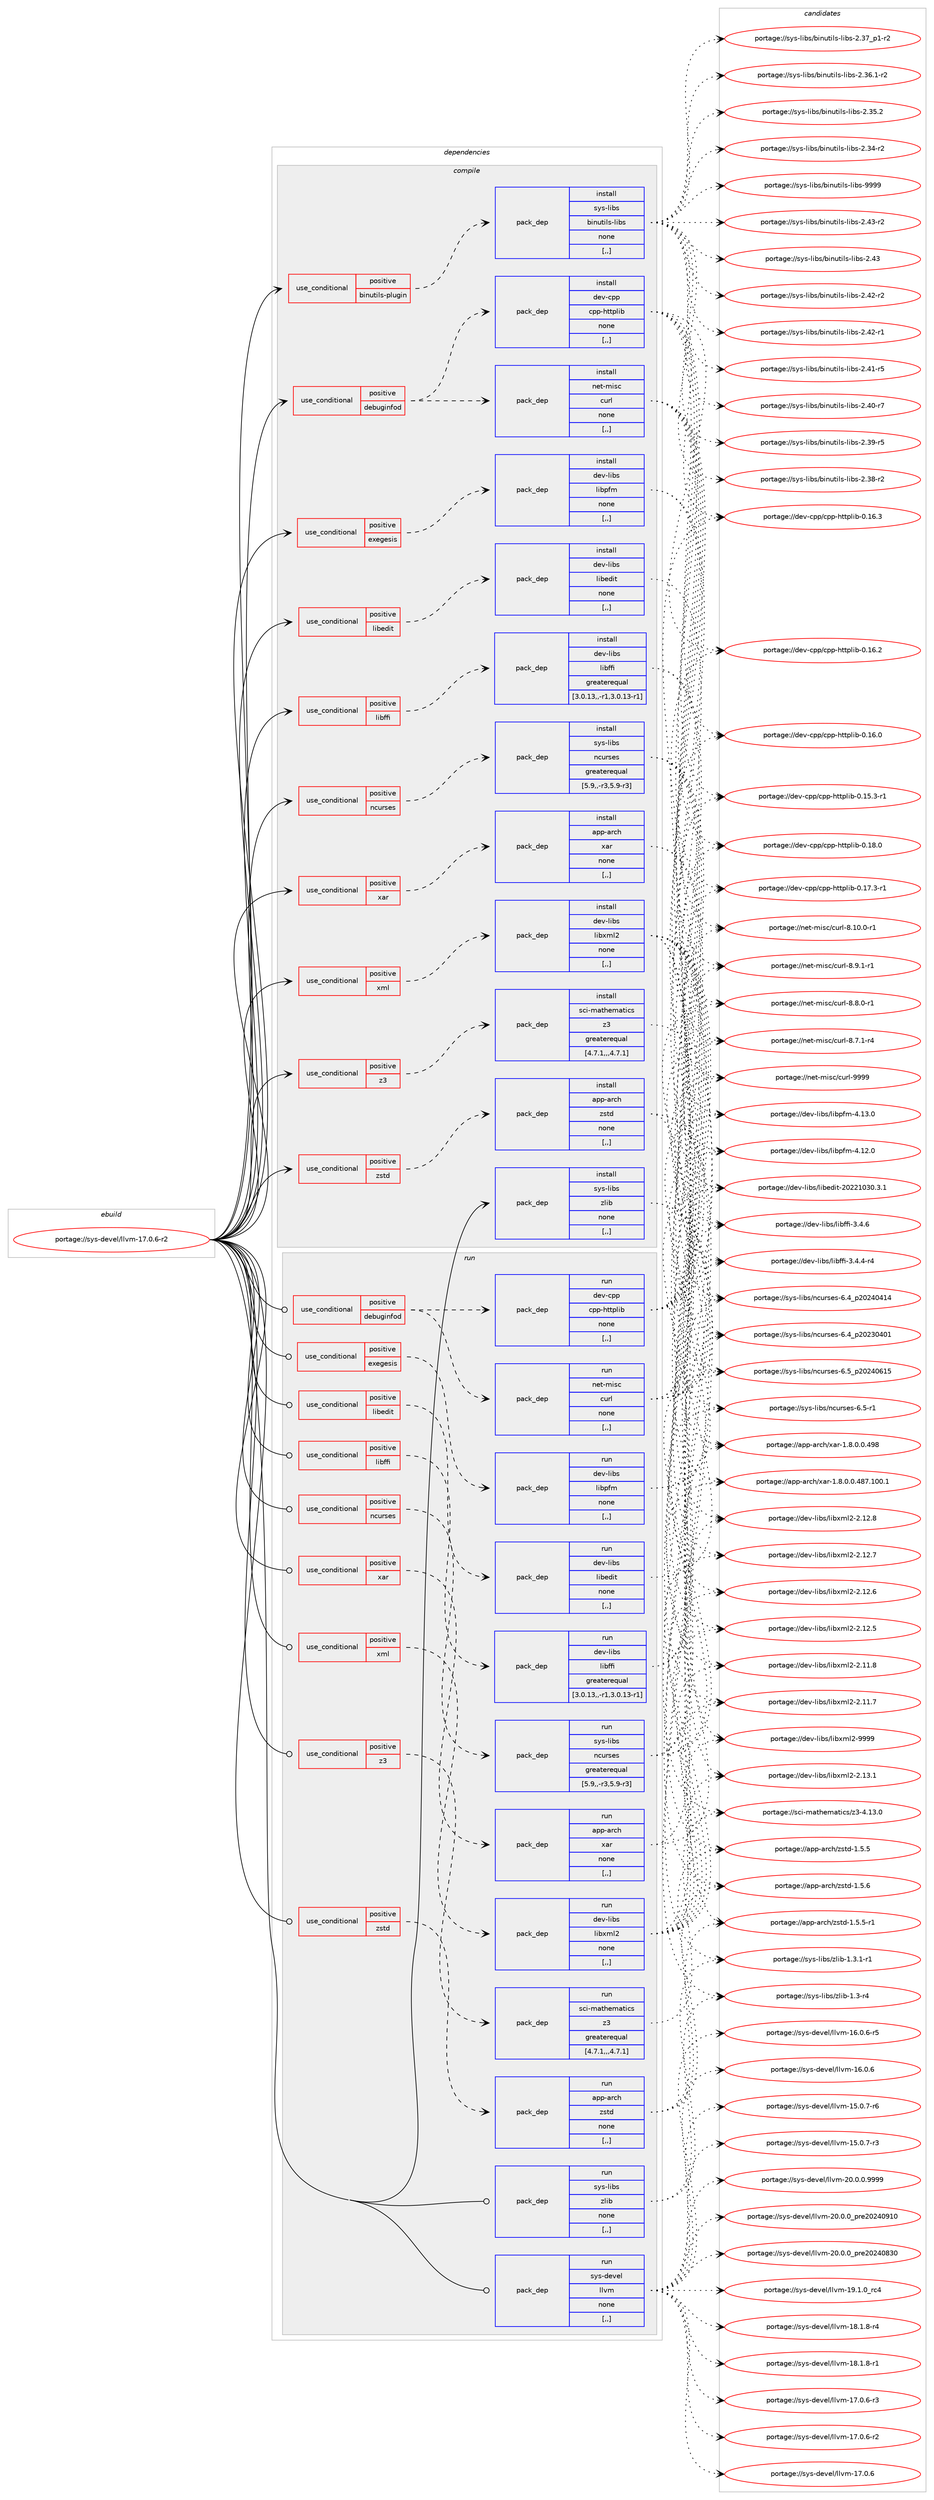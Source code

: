 digraph prolog {

# *************
# Graph options
# *************

newrank=true;
concentrate=true;
compound=true;
graph [rankdir=LR,fontname=Helvetica,fontsize=10,ranksep=1.5];#, ranksep=2.5, nodesep=0.2];
edge  [arrowhead=vee];
node  [fontname=Helvetica,fontsize=10];

# **********
# The ebuild
# **********

subgraph cluster_leftcol {
color=gray;
label=<<i>ebuild</i>>;
id [label="portage://sys-devel/llvm-17.0.6-r2", color=red, width=4, href="../sys-devel/llvm-17.0.6-r2.svg"];
}

# ****************
# The dependencies
# ****************

subgraph cluster_midcol {
color=gray;
label=<<i>dependencies</i>>;
subgraph cluster_compile {
fillcolor="#eeeeee";
style=filled;
label=<<i>compile</i>>;
subgraph cond249952 {
dependency945918 [label=<<TABLE BORDER="0" CELLBORDER="1" CELLSPACING="0" CELLPADDING="4"><TR><TD ROWSPAN="3" CELLPADDING="10">use_conditional</TD></TR><TR><TD>positive</TD></TR><TR><TD>binutils-plugin</TD></TR></TABLE>>, shape=none, color=red];
subgraph pack689272 {
dependency945919 [label=<<TABLE BORDER="0" CELLBORDER="1" CELLSPACING="0" CELLPADDING="4" WIDTH="220"><TR><TD ROWSPAN="6" CELLPADDING="30">pack_dep</TD></TR><TR><TD WIDTH="110">install</TD></TR><TR><TD>sys-libs</TD></TR><TR><TD>binutils-libs</TD></TR><TR><TD>none</TD></TR><TR><TD>[,,]</TD></TR></TABLE>>, shape=none, color=blue];
}
dependency945918:e -> dependency945919:w [weight=20,style="dashed",arrowhead="vee"];
}
id:e -> dependency945918:w [weight=20,style="solid",arrowhead="vee"];
subgraph cond249953 {
dependency945920 [label=<<TABLE BORDER="0" CELLBORDER="1" CELLSPACING="0" CELLPADDING="4"><TR><TD ROWSPAN="3" CELLPADDING="10">use_conditional</TD></TR><TR><TD>positive</TD></TR><TR><TD>debuginfod</TD></TR></TABLE>>, shape=none, color=red];
subgraph pack689273 {
dependency945921 [label=<<TABLE BORDER="0" CELLBORDER="1" CELLSPACING="0" CELLPADDING="4" WIDTH="220"><TR><TD ROWSPAN="6" CELLPADDING="30">pack_dep</TD></TR><TR><TD WIDTH="110">install</TD></TR><TR><TD>net-misc</TD></TR><TR><TD>curl</TD></TR><TR><TD>none</TD></TR><TR><TD>[,,]</TD></TR></TABLE>>, shape=none, color=blue];
}
dependency945920:e -> dependency945921:w [weight=20,style="dashed",arrowhead="vee"];
subgraph pack689274 {
dependency945922 [label=<<TABLE BORDER="0" CELLBORDER="1" CELLSPACING="0" CELLPADDING="4" WIDTH="220"><TR><TD ROWSPAN="6" CELLPADDING="30">pack_dep</TD></TR><TR><TD WIDTH="110">install</TD></TR><TR><TD>dev-cpp</TD></TR><TR><TD>cpp-httplib</TD></TR><TR><TD>none</TD></TR><TR><TD>[,,]</TD></TR></TABLE>>, shape=none, color=blue];
}
dependency945920:e -> dependency945922:w [weight=20,style="dashed",arrowhead="vee"];
}
id:e -> dependency945920:w [weight=20,style="solid",arrowhead="vee"];
subgraph cond249954 {
dependency945923 [label=<<TABLE BORDER="0" CELLBORDER="1" CELLSPACING="0" CELLPADDING="4"><TR><TD ROWSPAN="3" CELLPADDING="10">use_conditional</TD></TR><TR><TD>positive</TD></TR><TR><TD>exegesis</TD></TR></TABLE>>, shape=none, color=red];
subgraph pack689275 {
dependency945924 [label=<<TABLE BORDER="0" CELLBORDER="1" CELLSPACING="0" CELLPADDING="4" WIDTH="220"><TR><TD ROWSPAN="6" CELLPADDING="30">pack_dep</TD></TR><TR><TD WIDTH="110">install</TD></TR><TR><TD>dev-libs</TD></TR><TR><TD>libpfm</TD></TR><TR><TD>none</TD></TR><TR><TD>[,,]</TD></TR></TABLE>>, shape=none, color=blue];
}
dependency945923:e -> dependency945924:w [weight=20,style="dashed",arrowhead="vee"];
}
id:e -> dependency945923:w [weight=20,style="solid",arrowhead="vee"];
subgraph cond249955 {
dependency945925 [label=<<TABLE BORDER="0" CELLBORDER="1" CELLSPACING="0" CELLPADDING="4"><TR><TD ROWSPAN="3" CELLPADDING="10">use_conditional</TD></TR><TR><TD>positive</TD></TR><TR><TD>libedit</TD></TR></TABLE>>, shape=none, color=red];
subgraph pack689276 {
dependency945926 [label=<<TABLE BORDER="0" CELLBORDER="1" CELLSPACING="0" CELLPADDING="4" WIDTH="220"><TR><TD ROWSPAN="6" CELLPADDING="30">pack_dep</TD></TR><TR><TD WIDTH="110">install</TD></TR><TR><TD>dev-libs</TD></TR><TR><TD>libedit</TD></TR><TR><TD>none</TD></TR><TR><TD>[,,]</TD></TR></TABLE>>, shape=none, color=blue];
}
dependency945925:e -> dependency945926:w [weight=20,style="dashed",arrowhead="vee"];
}
id:e -> dependency945925:w [weight=20,style="solid",arrowhead="vee"];
subgraph cond249956 {
dependency945927 [label=<<TABLE BORDER="0" CELLBORDER="1" CELLSPACING="0" CELLPADDING="4"><TR><TD ROWSPAN="3" CELLPADDING="10">use_conditional</TD></TR><TR><TD>positive</TD></TR><TR><TD>libffi</TD></TR></TABLE>>, shape=none, color=red];
subgraph pack689277 {
dependency945928 [label=<<TABLE BORDER="0" CELLBORDER="1" CELLSPACING="0" CELLPADDING="4" WIDTH="220"><TR><TD ROWSPAN="6" CELLPADDING="30">pack_dep</TD></TR><TR><TD WIDTH="110">install</TD></TR><TR><TD>dev-libs</TD></TR><TR><TD>libffi</TD></TR><TR><TD>greaterequal</TD></TR><TR><TD>[3.0.13,,-r1,3.0.13-r1]</TD></TR></TABLE>>, shape=none, color=blue];
}
dependency945927:e -> dependency945928:w [weight=20,style="dashed",arrowhead="vee"];
}
id:e -> dependency945927:w [weight=20,style="solid",arrowhead="vee"];
subgraph cond249957 {
dependency945929 [label=<<TABLE BORDER="0" CELLBORDER="1" CELLSPACING="0" CELLPADDING="4"><TR><TD ROWSPAN="3" CELLPADDING="10">use_conditional</TD></TR><TR><TD>positive</TD></TR><TR><TD>ncurses</TD></TR></TABLE>>, shape=none, color=red];
subgraph pack689278 {
dependency945930 [label=<<TABLE BORDER="0" CELLBORDER="1" CELLSPACING="0" CELLPADDING="4" WIDTH="220"><TR><TD ROWSPAN="6" CELLPADDING="30">pack_dep</TD></TR><TR><TD WIDTH="110">install</TD></TR><TR><TD>sys-libs</TD></TR><TR><TD>ncurses</TD></TR><TR><TD>greaterequal</TD></TR><TR><TD>[5.9,,-r3,5.9-r3]</TD></TR></TABLE>>, shape=none, color=blue];
}
dependency945929:e -> dependency945930:w [weight=20,style="dashed",arrowhead="vee"];
}
id:e -> dependency945929:w [weight=20,style="solid",arrowhead="vee"];
subgraph cond249958 {
dependency945931 [label=<<TABLE BORDER="0" CELLBORDER="1" CELLSPACING="0" CELLPADDING="4"><TR><TD ROWSPAN="3" CELLPADDING="10">use_conditional</TD></TR><TR><TD>positive</TD></TR><TR><TD>xar</TD></TR></TABLE>>, shape=none, color=red];
subgraph pack689279 {
dependency945932 [label=<<TABLE BORDER="0" CELLBORDER="1" CELLSPACING="0" CELLPADDING="4" WIDTH="220"><TR><TD ROWSPAN="6" CELLPADDING="30">pack_dep</TD></TR><TR><TD WIDTH="110">install</TD></TR><TR><TD>app-arch</TD></TR><TR><TD>xar</TD></TR><TR><TD>none</TD></TR><TR><TD>[,,]</TD></TR></TABLE>>, shape=none, color=blue];
}
dependency945931:e -> dependency945932:w [weight=20,style="dashed",arrowhead="vee"];
}
id:e -> dependency945931:w [weight=20,style="solid",arrowhead="vee"];
subgraph cond249959 {
dependency945933 [label=<<TABLE BORDER="0" CELLBORDER="1" CELLSPACING="0" CELLPADDING="4"><TR><TD ROWSPAN="3" CELLPADDING="10">use_conditional</TD></TR><TR><TD>positive</TD></TR><TR><TD>xml</TD></TR></TABLE>>, shape=none, color=red];
subgraph pack689280 {
dependency945934 [label=<<TABLE BORDER="0" CELLBORDER="1" CELLSPACING="0" CELLPADDING="4" WIDTH="220"><TR><TD ROWSPAN="6" CELLPADDING="30">pack_dep</TD></TR><TR><TD WIDTH="110">install</TD></TR><TR><TD>dev-libs</TD></TR><TR><TD>libxml2</TD></TR><TR><TD>none</TD></TR><TR><TD>[,,]</TD></TR></TABLE>>, shape=none, color=blue];
}
dependency945933:e -> dependency945934:w [weight=20,style="dashed",arrowhead="vee"];
}
id:e -> dependency945933:w [weight=20,style="solid",arrowhead="vee"];
subgraph cond249960 {
dependency945935 [label=<<TABLE BORDER="0" CELLBORDER="1" CELLSPACING="0" CELLPADDING="4"><TR><TD ROWSPAN="3" CELLPADDING="10">use_conditional</TD></TR><TR><TD>positive</TD></TR><TR><TD>z3</TD></TR></TABLE>>, shape=none, color=red];
subgraph pack689281 {
dependency945936 [label=<<TABLE BORDER="0" CELLBORDER="1" CELLSPACING="0" CELLPADDING="4" WIDTH="220"><TR><TD ROWSPAN="6" CELLPADDING="30">pack_dep</TD></TR><TR><TD WIDTH="110">install</TD></TR><TR><TD>sci-mathematics</TD></TR><TR><TD>z3</TD></TR><TR><TD>greaterequal</TD></TR><TR><TD>[4.7.1,,,4.7.1]</TD></TR></TABLE>>, shape=none, color=blue];
}
dependency945935:e -> dependency945936:w [weight=20,style="dashed",arrowhead="vee"];
}
id:e -> dependency945935:w [weight=20,style="solid",arrowhead="vee"];
subgraph cond249961 {
dependency945937 [label=<<TABLE BORDER="0" CELLBORDER="1" CELLSPACING="0" CELLPADDING="4"><TR><TD ROWSPAN="3" CELLPADDING="10">use_conditional</TD></TR><TR><TD>positive</TD></TR><TR><TD>zstd</TD></TR></TABLE>>, shape=none, color=red];
subgraph pack689282 {
dependency945938 [label=<<TABLE BORDER="0" CELLBORDER="1" CELLSPACING="0" CELLPADDING="4" WIDTH="220"><TR><TD ROWSPAN="6" CELLPADDING="30">pack_dep</TD></TR><TR><TD WIDTH="110">install</TD></TR><TR><TD>app-arch</TD></TR><TR><TD>zstd</TD></TR><TR><TD>none</TD></TR><TR><TD>[,,]</TD></TR></TABLE>>, shape=none, color=blue];
}
dependency945937:e -> dependency945938:w [weight=20,style="dashed",arrowhead="vee"];
}
id:e -> dependency945937:w [weight=20,style="solid",arrowhead="vee"];
subgraph pack689283 {
dependency945939 [label=<<TABLE BORDER="0" CELLBORDER="1" CELLSPACING="0" CELLPADDING="4" WIDTH="220"><TR><TD ROWSPAN="6" CELLPADDING="30">pack_dep</TD></TR><TR><TD WIDTH="110">install</TD></TR><TR><TD>sys-libs</TD></TR><TR><TD>zlib</TD></TR><TR><TD>none</TD></TR><TR><TD>[,,]</TD></TR></TABLE>>, shape=none, color=blue];
}
id:e -> dependency945939:w [weight=20,style="solid",arrowhead="vee"];
}
subgraph cluster_compileandrun {
fillcolor="#eeeeee";
style=filled;
label=<<i>compile and run</i>>;
}
subgraph cluster_run {
fillcolor="#eeeeee";
style=filled;
label=<<i>run</i>>;
subgraph cond249962 {
dependency945940 [label=<<TABLE BORDER="0" CELLBORDER="1" CELLSPACING="0" CELLPADDING="4"><TR><TD ROWSPAN="3" CELLPADDING="10">use_conditional</TD></TR><TR><TD>positive</TD></TR><TR><TD>debuginfod</TD></TR></TABLE>>, shape=none, color=red];
subgraph pack689284 {
dependency945941 [label=<<TABLE BORDER="0" CELLBORDER="1" CELLSPACING="0" CELLPADDING="4" WIDTH="220"><TR><TD ROWSPAN="6" CELLPADDING="30">pack_dep</TD></TR><TR><TD WIDTH="110">run</TD></TR><TR><TD>net-misc</TD></TR><TR><TD>curl</TD></TR><TR><TD>none</TD></TR><TR><TD>[,,]</TD></TR></TABLE>>, shape=none, color=blue];
}
dependency945940:e -> dependency945941:w [weight=20,style="dashed",arrowhead="vee"];
subgraph pack689285 {
dependency945942 [label=<<TABLE BORDER="0" CELLBORDER="1" CELLSPACING="0" CELLPADDING="4" WIDTH="220"><TR><TD ROWSPAN="6" CELLPADDING="30">pack_dep</TD></TR><TR><TD WIDTH="110">run</TD></TR><TR><TD>dev-cpp</TD></TR><TR><TD>cpp-httplib</TD></TR><TR><TD>none</TD></TR><TR><TD>[,,]</TD></TR></TABLE>>, shape=none, color=blue];
}
dependency945940:e -> dependency945942:w [weight=20,style="dashed",arrowhead="vee"];
}
id:e -> dependency945940:w [weight=20,style="solid",arrowhead="odot"];
subgraph cond249963 {
dependency945943 [label=<<TABLE BORDER="0" CELLBORDER="1" CELLSPACING="0" CELLPADDING="4"><TR><TD ROWSPAN="3" CELLPADDING="10">use_conditional</TD></TR><TR><TD>positive</TD></TR><TR><TD>exegesis</TD></TR></TABLE>>, shape=none, color=red];
subgraph pack689286 {
dependency945944 [label=<<TABLE BORDER="0" CELLBORDER="1" CELLSPACING="0" CELLPADDING="4" WIDTH="220"><TR><TD ROWSPAN="6" CELLPADDING="30">pack_dep</TD></TR><TR><TD WIDTH="110">run</TD></TR><TR><TD>dev-libs</TD></TR><TR><TD>libpfm</TD></TR><TR><TD>none</TD></TR><TR><TD>[,,]</TD></TR></TABLE>>, shape=none, color=blue];
}
dependency945943:e -> dependency945944:w [weight=20,style="dashed",arrowhead="vee"];
}
id:e -> dependency945943:w [weight=20,style="solid",arrowhead="odot"];
subgraph cond249964 {
dependency945945 [label=<<TABLE BORDER="0" CELLBORDER="1" CELLSPACING="0" CELLPADDING="4"><TR><TD ROWSPAN="3" CELLPADDING="10">use_conditional</TD></TR><TR><TD>positive</TD></TR><TR><TD>libedit</TD></TR></TABLE>>, shape=none, color=red];
subgraph pack689287 {
dependency945946 [label=<<TABLE BORDER="0" CELLBORDER="1" CELLSPACING="0" CELLPADDING="4" WIDTH="220"><TR><TD ROWSPAN="6" CELLPADDING="30">pack_dep</TD></TR><TR><TD WIDTH="110">run</TD></TR><TR><TD>dev-libs</TD></TR><TR><TD>libedit</TD></TR><TR><TD>none</TD></TR><TR><TD>[,,]</TD></TR></TABLE>>, shape=none, color=blue];
}
dependency945945:e -> dependency945946:w [weight=20,style="dashed",arrowhead="vee"];
}
id:e -> dependency945945:w [weight=20,style="solid",arrowhead="odot"];
subgraph cond249965 {
dependency945947 [label=<<TABLE BORDER="0" CELLBORDER="1" CELLSPACING="0" CELLPADDING="4"><TR><TD ROWSPAN="3" CELLPADDING="10">use_conditional</TD></TR><TR><TD>positive</TD></TR><TR><TD>libffi</TD></TR></TABLE>>, shape=none, color=red];
subgraph pack689288 {
dependency945948 [label=<<TABLE BORDER="0" CELLBORDER="1" CELLSPACING="0" CELLPADDING="4" WIDTH="220"><TR><TD ROWSPAN="6" CELLPADDING="30">pack_dep</TD></TR><TR><TD WIDTH="110">run</TD></TR><TR><TD>dev-libs</TD></TR><TR><TD>libffi</TD></TR><TR><TD>greaterequal</TD></TR><TR><TD>[3.0.13,,-r1,3.0.13-r1]</TD></TR></TABLE>>, shape=none, color=blue];
}
dependency945947:e -> dependency945948:w [weight=20,style="dashed",arrowhead="vee"];
}
id:e -> dependency945947:w [weight=20,style="solid",arrowhead="odot"];
subgraph cond249966 {
dependency945949 [label=<<TABLE BORDER="0" CELLBORDER="1" CELLSPACING="0" CELLPADDING="4"><TR><TD ROWSPAN="3" CELLPADDING="10">use_conditional</TD></TR><TR><TD>positive</TD></TR><TR><TD>ncurses</TD></TR></TABLE>>, shape=none, color=red];
subgraph pack689289 {
dependency945950 [label=<<TABLE BORDER="0" CELLBORDER="1" CELLSPACING="0" CELLPADDING="4" WIDTH="220"><TR><TD ROWSPAN="6" CELLPADDING="30">pack_dep</TD></TR><TR><TD WIDTH="110">run</TD></TR><TR><TD>sys-libs</TD></TR><TR><TD>ncurses</TD></TR><TR><TD>greaterequal</TD></TR><TR><TD>[5.9,,-r3,5.9-r3]</TD></TR></TABLE>>, shape=none, color=blue];
}
dependency945949:e -> dependency945950:w [weight=20,style="dashed",arrowhead="vee"];
}
id:e -> dependency945949:w [weight=20,style="solid",arrowhead="odot"];
subgraph cond249967 {
dependency945951 [label=<<TABLE BORDER="0" CELLBORDER="1" CELLSPACING="0" CELLPADDING="4"><TR><TD ROWSPAN="3" CELLPADDING="10">use_conditional</TD></TR><TR><TD>positive</TD></TR><TR><TD>xar</TD></TR></TABLE>>, shape=none, color=red];
subgraph pack689290 {
dependency945952 [label=<<TABLE BORDER="0" CELLBORDER="1" CELLSPACING="0" CELLPADDING="4" WIDTH="220"><TR><TD ROWSPAN="6" CELLPADDING="30">pack_dep</TD></TR><TR><TD WIDTH="110">run</TD></TR><TR><TD>app-arch</TD></TR><TR><TD>xar</TD></TR><TR><TD>none</TD></TR><TR><TD>[,,]</TD></TR></TABLE>>, shape=none, color=blue];
}
dependency945951:e -> dependency945952:w [weight=20,style="dashed",arrowhead="vee"];
}
id:e -> dependency945951:w [weight=20,style="solid",arrowhead="odot"];
subgraph cond249968 {
dependency945953 [label=<<TABLE BORDER="0" CELLBORDER="1" CELLSPACING="0" CELLPADDING="4"><TR><TD ROWSPAN="3" CELLPADDING="10">use_conditional</TD></TR><TR><TD>positive</TD></TR><TR><TD>xml</TD></TR></TABLE>>, shape=none, color=red];
subgraph pack689291 {
dependency945954 [label=<<TABLE BORDER="0" CELLBORDER="1" CELLSPACING="0" CELLPADDING="4" WIDTH="220"><TR><TD ROWSPAN="6" CELLPADDING="30">pack_dep</TD></TR><TR><TD WIDTH="110">run</TD></TR><TR><TD>dev-libs</TD></TR><TR><TD>libxml2</TD></TR><TR><TD>none</TD></TR><TR><TD>[,,]</TD></TR></TABLE>>, shape=none, color=blue];
}
dependency945953:e -> dependency945954:w [weight=20,style="dashed",arrowhead="vee"];
}
id:e -> dependency945953:w [weight=20,style="solid",arrowhead="odot"];
subgraph cond249969 {
dependency945955 [label=<<TABLE BORDER="0" CELLBORDER="1" CELLSPACING="0" CELLPADDING="4"><TR><TD ROWSPAN="3" CELLPADDING="10">use_conditional</TD></TR><TR><TD>positive</TD></TR><TR><TD>z3</TD></TR></TABLE>>, shape=none, color=red];
subgraph pack689292 {
dependency945956 [label=<<TABLE BORDER="0" CELLBORDER="1" CELLSPACING="0" CELLPADDING="4" WIDTH="220"><TR><TD ROWSPAN="6" CELLPADDING="30">pack_dep</TD></TR><TR><TD WIDTH="110">run</TD></TR><TR><TD>sci-mathematics</TD></TR><TR><TD>z3</TD></TR><TR><TD>greaterequal</TD></TR><TR><TD>[4.7.1,,,4.7.1]</TD></TR></TABLE>>, shape=none, color=blue];
}
dependency945955:e -> dependency945956:w [weight=20,style="dashed",arrowhead="vee"];
}
id:e -> dependency945955:w [weight=20,style="solid",arrowhead="odot"];
subgraph cond249970 {
dependency945957 [label=<<TABLE BORDER="0" CELLBORDER="1" CELLSPACING="0" CELLPADDING="4"><TR><TD ROWSPAN="3" CELLPADDING="10">use_conditional</TD></TR><TR><TD>positive</TD></TR><TR><TD>zstd</TD></TR></TABLE>>, shape=none, color=red];
subgraph pack689293 {
dependency945958 [label=<<TABLE BORDER="0" CELLBORDER="1" CELLSPACING="0" CELLPADDING="4" WIDTH="220"><TR><TD ROWSPAN="6" CELLPADDING="30">pack_dep</TD></TR><TR><TD WIDTH="110">run</TD></TR><TR><TD>app-arch</TD></TR><TR><TD>zstd</TD></TR><TR><TD>none</TD></TR><TR><TD>[,,]</TD></TR></TABLE>>, shape=none, color=blue];
}
dependency945957:e -> dependency945958:w [weight=20,style="dashed",arrowhead="vee"];
}
id:e -> dependency945957:w [weight=20,style="solid",arrowhead="odot"];
subgraph pack689294 {
dependency945959 [label=<<TABLE BORDER="0" CELLBORDER="1" CELLSPACING="0" CELLPADDING="4" WIDTH="220"><TR><TD ROWSPAN="6" CELLPADDING="30">pack_dep</TD></TR><TR><TD WIDTH="110">run</TD></TR><TR><TD>sys-libs</TD></TR><TR><TD>zlib</TD></TR><TR><TD>none</TD></TR><TR><TD>[,,]</TD></TR></TABLE>>, shape=none, color=blue];
}
id:e -> dependency945959:w [weight=20,style="solid",arrowhead="odot"];
subgraph pack689295 {
dependency945960 [label=<<TABLE BORDER="0" CELLBORDER="1" CELLSPACING="0" CELLPADDING="4" WIDTH="220"><TR><TD ROWSPAN="6" CELLPADDING="30">pack_dep</TD></TR><TR><TD WIDTH="110">run</TD></TR><TR><TD>sys-devel</TD></TR><TR><TD>llvm</TD></TR><TR><TD>none</TD></TR><TR><TD>[,,]</TD></TR></TABLE>>, shape=none, color=blue];
}
id:e -> dependency945960:w [weight=20,style="solid",arrowhead="odot"];
}
}

# **************
# The candidates
# **************

subgraph cluster_choices {
rank=same;
color=gray;
label=<<i>candidates</i>>;

subgraph choice689272 {
color=black;
nodesep=1;
choice1151211154510810598115479810511011711610510811545108105981154557575757 [label="portage://sys-libs/binutils-libs-9999", color=red, width=4,href="../sys-libs/binutils-libs-9999.svg"];
choice11512111545108105981154798105110117116105108115451081059811545504652514511450 [label="portage://sys-libs/binutils-libs-2.43-r2", color=red, width=4,href="../sys-libs/binutils-libs-2.43-r2.svg"];
choice1151211154510810598115479810511011711610510811545108105981154550465251 [label="portage://sys-libs/binutils-libs-2.43", color=red, width=4,href="../sys-libs/binutils-libs-2.43.svg"];
choice11512111545108105981154798105110117116105108115451081059811545504652504511450 [label="portage://sys-libs/binutils-libs-2.42-r2", color=red, width=4,href="../sys-libs/binutils-libs-2.42-r2.svg"];
choice11512111545108105981154798105110117116105108115451081059811545504652504511449 [label="portage://sys-libs/binutils-libs-2.42-r1", color=red, width=4,href="../sys-libs/binutils-libs-2.42-r1.svg"];
choice11512111545108105981154798105110117116105108115451081059811545504652494511453 [label="portage://sys-libs/binutils-libs-2.41-r5", color=red, width=4,href="../sys-libs/binutils-libs-2.41-r5.svg"];
choice11512111545108105981154798105110117116105108115451081059811545504652484511455 [label="portage://sys-libs/binutils-libs-2.40-r7", color=red, width=4,href="../sys-libs/binutils-libs-2.40-r7.svg"];
choice11512111545108105981154798105110117116105108115451081059811545504651574511453 [label="portage://sys-libs/binutils-libs-2.39-r5", color=red, width=4,href="../sys-libs/binutils-libs-2.39-r5.svg"];
choice11512111545108105981154798105110117116105108115451081059811545504651564511450 [label="portage://sys-libs/binutils-libs-2.38-r2", color=red, width=4,href="../sys-libs/binutils-libs-2.38-r2.svg"];
choice115121115451081059811547981051101171161051081154510810598115455046515595112494511450 [label="portage://sys-libs/binutils-libs-2.37_p1-r2", color=red, width=4,href="../sys-libs/binutils-libs-2.37_p1-r2.svg"];
choice115121115451081059811547981051101171161051081154510810598115455046515446494511450 [label="portage://sys-libs/binutils-libs-2.36.1-r2", color=red, width=4,href="../sys-libs/binutils-libs-2.36.1-r2.svg"];
choice11512111545108105981154798105110117116105108115451081059811545504651534650 [label="portage://sys-libs/binutils-libs-2.35.2", color=red, width=4,href="../sys-libs/binutils-libs-2.35.2.svg"];
choice11512111545108105981154798105110117116105108115451081059811545504651524511450 [label="portage://sys-libs/binutils-libs-2.34-r2", color=red, width=4,href="../sys-libs/binutils-libs-2.34-r2.svg"];
dependency945919:e -> choice1151211154510810598115479810511011711610510811545108105981154557575757:w [style=dotted,weight="100"];
dependency945919:e -> choice11512111545108105981154798105110117116105108115451081059811545504652514511450:w [style=dotted,weight="100"];
dependency945919:e -> choice1151211154510810598115479810511011711610510811545108105981154550465251:w [style=dotted,weight="100"];
dependency945919:e -> choice11512111545108105981154798105110117116105108115451081059811545504652504511450:w [style=dotted,weight="100"];
dependency945919:e -> choice11512111545108105981154798105110117116105108115451081059811545504652504511449:w [style=dotted,weight="100"];
dependency945919:e -> choice11512111545108105981154798105110117116105108115451081059811545504652494511453:w [style=dotted,weight="100"];
dependency945919:e -> choice11512111545108105981154798105110117116105108115451081059811545504652484511455:w [style=dotted,weight="100"];
dependency945919:e -> choice11512111545108105981154798105110117116105108115451081059811545504651574511453:w [style=dotted,weight="100"];
dependency945919:e -> choice11512111545108105981154798105110117116105108115451081059811545504651564511450:w [style=dotted,weight="100"];
dependency945919:e -> choice115121115451081059811547981051101171161051081154510810598115455046515595112494511450:w [style=dotted,weight="100"];
dependency945919:e -> choice115121115451081059811547981051101171161051081154510810598115455046515446494511450:w [style=dotted,weight="100"];
dependency945919:e -> choice11512111545108105981154798105110117116105108115451081059811545504651534650:w [style=dotted,weight="100"];
dependency945919:e -> choice11512111545108105981154798105110117116105108115451081059811545504651524511450:w [style=dotted,weight="100"];
}
subgraph choice689273 {
color=black;
nodesep=1;
choice110101116451091051159947991171141084557575757 [label="portage://net-misc/curl-9999", color=red, width=4,href="../net-misc/curl-9999.svg"];
choice11010111645109105115994799117114108455646494846484511449 [label="portage://net-misc/curl-8.10.0-r1", color=red, width=4,href="../net-misc/curl-8.10.0-r1.svg"];
choice110101116451091051159947991171141084556465746494511449 [label="portage://net-misc/curl-8.9.1-r1", color=red, width=4,href="../net-misc/curl-8.9.1-r1.svg"];
choice110101116451091051159947991171141084556465646484511449 [label="portage://net-misc/curl-8.8.0-r1", color=red, width=4,href="../net-misc/curl-8.8.0-r1.svg"];
choice110101116451091051159947991171141084556465546494511452 [label="portage://net-misc/curl-8.7.1-r4", color=red, width=4,href="../net-misc/curl-8.7.1-r4.svg"];
dependency945921:e -> choice110101116451091051159947991171141084557575757:w [style=dotted,weight="100"];
dependency945921:e -> choice11010111645109105115994799117114108455646494846484511449:w [style=dotted,weight="100"];
dependency945921:e -> choice110101116451091051159947991171141084556465746494511449:w [style=dotted,weight="100"];
dependency945921:e -> choice110101116451091051159947991171141084556465646484511449:w [style=dotted,weight="100"];
dependency945921:e -> choice110101116451091051159947991171141084556465546494511452:w [style=dotted,weight="100"];
}
subgraph choice689274 {
color=black;
nodesep=1;
choice10010111845991121124799112112451041161161121081059845484649564648 [label="portage://dev-cpp/cpp-httplib-0.18.0", color=red, width=4,href="../dev-cpp/cpp-httplib-0.18.0.svg"];
choice100101118459911211247991121124510411611611210810598454846495546514511449 [label="portage://dev-cpp/cpp-httplib-0.17.3-r1", color=red, width=4,href="../dev-cpp/cpp-httplib-0.17.3-r1.svg"];
choice10010111845991121124799112112451041161161121081059845484649544651 [label="portage://dev-cpp/cpp-httplib-0.16.3", color=red, width=4,href="../dev-cpp/cpp-httplib-0.16.3.svg"];
choice10010111845991121124799112112451041161161121081059845484649544650 [label="portage://dev-cpp/cpp-httplib-0.16.2", color=red, width=4,href="../dev-cpp/cpp-httplib-0.16.2.svg"];
choice10010111845991121124799112112451041161161121081059845484649544648 [label="portage://dev-cpp/cpp-httplib-0.16.0", color=red, width=4,href="../dev-cpp/cpp-httplib-0.16.0.svg"];
choice100101118459911211247991121124510411611611210810598454846495346514511449 [label="portage://dev-cpp/cpp-httplib-0.15.3-r1", color=red, width=4,href="../dev-cpp/cpp-httplib-0.15.3-r1.svg"];
dependency945922:e -> choice10010111845991121124799112112451041161161121081059845484649564648:w [style=dotted,weight="100"];
dependency945922:e -> choice100101118459911211247991121124510411611611210810598454846495546514511449:w [style=dotted,weight="100"];
dependency945922:e -> choice10010111845991121124799112112451041161161121081059845484649544651:w [style=dotted,weight="100"];
dependency945922:e -> choice10010111845991121124799112112451041161161121081059845484649544650:w [style=dotted,weight="100"];
dependency945922:e -> choice10010111845991121124799112112451041161161121081059845484649544648:w [style=dotted,weight="100"];
dependency945922:e -> choice100101118459911211247991121124510411611611210810598454846495346514511449:w [style=dotted,weight="100"];
}
subgraph choice689275 {
color=black;
nodesep=1;
choice1001011184510810598115471081059811210210945524649514648 [label="portage://dev-libs/libpfm-4.13.0", color=red, width=4,href="../dev-libs/libpfm-4.13.0.svg"];
choice1001011184510810598115471081059811210210945524649504648 [label="portage://dev-libs/libpfm-4.12.0", color=red, width=4,href="../dev-libs/libpfm-4.12.0.svg"];
dependency945924:e -> choice1001011184510810598115471081059811210210945524649514648:w [style=dotted,weight="100"];
dependency945924:e -> choice1001011184510810598115471081059811210210945524649504648:w [style=dotted,weight="100"];
}
subgraph choice689276 {
color=black;
nodesep=1;
choice1001011184510810598115471081059810110010511645504850504948514846514649 [label="portage://dev-libs/libedit-20221030.3.1", color=red, width=4,href="../dev-libs/libedit-20221030.3.1.svg"];
dependency945926:e -> choice1001011184510810598115471081059810110010511645504850504948514846514649:w [style=dotted,weight="100"];
}
subgraph choice689277 {
color=black;
nodesep=1;
choice10010111845108105981154710810598102102105455146524654 [label="portage://dev-libs/libffi-3.4.6", color=red, width=4,href="../dev-libs/libffi-3.4.6.svg"];
choice100101118451081059811547108105981021021054551465246524511452 [label="portage://dev-libs/libffi-3.4.4-r4", color=red, width=4,href="../dev-libs/libffi-3.4.4-r4.svg"];
dependency945928:e -> choice10010111845108105981154710810598102102105455146524654:w [style=dotted,weight="100"];
dependency945928:e -> choice100101118451081059811547108105981021021054551465246524511452:w [style=dotted,weight="100"];
}
subgraph choice689278 {
color=black;
nodesep=1;
choice1151211154510810598115471109911711411510111545544653951125048505248544953 [label="portage://sys-libs/ncurses-6.5_p20240615", color=red, width=4,href="../sys-libs/ncurses-6.5_p20240615.svg"];
choice11512111545108105981154711099117114115101115455446534511449 [label="portage://sys-libs/ncurses-6.5-r1", color=red, width=4,href="../sys-libs/ncurses-6.5-r1.svg"];
choice1151211154510810598115471109911711411510111545544652951125048505248524952 [label="portage://sys-libs/ncurses-6.4_p20240414", color=red, width=4,href="../sys-libs/ncurses-6.4_p20240414.svg"];
choice1151211154510810598115471109911711411510111545544652951125048505148524849 [label="portage://sys-libs/ncurses-6.4_p20230401", color=red, width=4,href="../sys-libs/ncurses-6.4_p20230401.svg"];
dependency945930:e -> choice1151211154510810598115471109911711411510111545544653951125048505248544953:w [style=dotted,weight="100"];
dependency945930:e -> choice11512111545108105981154711099117114115101115455446534511449:w [style=dotted,weight="100"];
dependency945930:e -> choice1151211154510810598115471109911711411510111545544652951125048505248524952:w [style=dotted,weight="100"];
dependency945930:e -> choice1151211154510810598115471109911711411510111545544652951125048505148524849:w [style=dotted,weight="100"];
}
subgraph choice689279 {
color=black;
nodesep=1;
choice971121124597114991044712097114454946564648464846525756 [label="portage://app-arch/xar-1.8.0.0.498", color=red, width=4,href="../app-arch/xar-1.8.0.0.498.svg"];
choice971121124597114991044712097114454946564648464846525655464948484649 [label="portage://app-arch/xar-1.8.0.0.487.100.1", color=red, width=4,href="../app-arch/xar-1.8.0.0.487.100.1.svg"];
dependency945932:e -> choice971121124597114991044712097114454946564648464846525756:w [style=dotted,weight="100"];
dependency945932:e -> choice971121124597114991044712097114454946564648464846525655464948484649:w [style=dotted,weight="100"];
}
subgraph choice689280 {
color=black;
nodesep=1;
choice10010111845108105981154710810598120109108504557575757 [label="portage://dev-libs/libxml2-9999", color=red, width=4,href="../dev-libs/libxml2-9999.svg"];
choice100101118451081059811547108105981201091085045504649514649 [label="portage://dev-libs/libxml2-2.13.1", color=red, width=4,href="../dev-libs/libxml2-2.13.1.svg"];
choice100101118451081059811547108105981201091085045504649504656 [label="portage://dev-libs/libxml2-2.12.8", color=red, width=4,href="../dev-libs/libxml2-2.12.8.svg"];
choice100101118451081059811547108105981201091085045504649504655 [label="portage://dev-libs/libxml2-2.12.7", color=red, width=4,href="../dev-libs/libxml2-2.12.7.svg"];
choice100101118451081059811547108105981201091085045504649504654 [label="portage://dev-libs/libxml2-2.12.6", color=red, width=4,href="../dev-libs/libxml2-2.12.6.svg"];
choice100101118451081059811547108105981201091085045504649504653 [label="portage://dev-libs/libxml2-2.12.5", color=red, width=4,href="../dev-libs/libxml2-2.12.5.svg"];
choice100101118451081059811547108105981201091085045504649494656 [label="portage://dev-libs/libxml2-2.11.8", color=red, width=4,href="../dev-libs/libxml2-2.11.8.svg"];
choice100101118451081059811547108105981201091085045504649494655 [label="portage://dev-libs/libxml2-2.11.7", color=red, width=4,href="../dev-libs/libxml2-2.11.7.svg"];
dependency945934:e -> choice10010111845108105981154710810598120109108504557575757:w [style=dotted,weight="100"];
dependency945934:e -> choice100101118451081059811547108105981201091085045504649514649:w [style=dotted,weight="100"];
dependency945934:e -> choice100101118451081059811547108105981201091085045504649504656:w [style=dotted,weight="100"];
dependency945934:e -> choice100101118451081059811547108105981201091085045504649504655:w [style=dotted,weight="100"];
dependency945934:e -> choice100101118451081059811547108105981201091085045504649504654:w [style=dotted,weight="100"];
dependency945934:e -> choice100101118451081059811547108105981201091085045504649504653:w [style=dotted,weight="100"];
dependency945934:e -> choice100101118451081059811547108105981201091085045504649494656:w [style=dotted,weight="100"];
dependency945934:e -> choice100101118451081059811547108105981201091085045504649494655:w [style=dotted,weight="100"];
}
subgraph choice689281 {
color=black;
nodesep=1;
choice1159910545109971161041011099711610599115471225145524649514648 [label="portage://sci-mathematics/z3-4.13.0", color=red, width=4,href="../sci-mathematics/z3-4.13.0.svg"];
dependency945936:e -> choice1159910545109971161041011099711610599115471225145524649514648:w [style=dotted,weight="100"];
}
subgraph choice689282 {
color=black;
nodesep=1;
choice9711211245971149910447122115116100454946534654 [label="portage://app-arch/zstd-1.5.6", color=red, width=4,href="../app-arch/zstd-1.5.6.svg"];
choice97112112459711499104471221151161004549465346534511449 [label="portage://app-arch/zstd-1.5.5-r1", color=red, width=4,href="../app-arch/zstd-1.5.5-r1.svg"];
choice9711211245971149910447122115116100454946534653 [label="portage://app-arch/zstd-1.5.5", color=red, width=4,href="../app-arch/zstd-1.5.5.svg"];
dependency945938:e -> choice9711211245971149910447122115116100454946534654:w [style=dotted,weight="100"];
dependency945938:e -> choice97112112459711499104471221151161004549465346534511449:w [style=dotted,weight="100"];
dependency945938:e -> choice9711211245971149910447122115116100454946534653:w [style=dotted,weight="100"];
}
subgraph choice689283 {
color=black;
nodesep=1;
choice115121115451081059811547122108105984549465146494511449 [label="portage://sys-libs/zlib-1.3.1-r1", color=red, width=4,href="../sys-libs/zlib-1.3.1-r1.svg"];
choice11512111545108105981154712210810598454946514511452 [label="portage://sys-libs/zlib-1.3-r4", color=red, width=4,href="../sys-libs/zlib-1.3-r4.svg"];
dependency945939:e -> choice115121115451081059811547122108105984549465146494511449:w [style=dotted,weight="100"];
dependency945939:e -> choice11512111545108105981154712210810598454946514511452:w [style=dotted,weight="100"];
}
subgraph choice689284 {
color=black;
nodesep=1;
choice110101116451091051159947991171141084557575757 [label="portage://net-misc/curl-9999", color=red, width=4,href="../net-misc/curl-9999.svg"];
choice11010111645109105115994799117114108455646494846484511449 [label="portage://net-misc/curl-8.10.0-r1", color=red, width=4,href="../net-misc/curl-8.10.0-r1.svg"];
choice110101116451091051159947991171141084556465746494511449 [label="portage://net-misc/curl-8.9.1-r1", color=red, width=4,href="../net-misc/curl-8.9.1-r1.svg"];
choice110101116451091051159947991171141084556465646484511449 [label="portage://net-misc/curl-8.8.0-r1", color=red, width=4,href="../net-misc/curl-8.8.0-r1.svg"];
choice110101116451091051159947991171141084556465546494511452 [label="portage://net-misc/curl-8.7.1-r4", color=red, width=4,href="../net-misc/curl-8.7.1-r4.svg"];
dependency945941:e -> choice110101116451091051159947991171141084557575757:w [style=dotted,weight="100"];
dependency945941:e -> choice11010111645109105115994799117114108455646494846484511449:w [style=dotted,weight="100"];
dependency945941:e -> choice110101116451091051159947991171141084556465746494511449:w [style=dotted,weight="100"];
dependency945941:e -> choice110101116451091051159947991171141084556465646484511449:w [style=dotted,weight="100"];
dependency945941:e -> choice110101116451091051159947991171141084556465546494511452:w [style=dotted,weight="100"];
}
subgraph choice689285 {
color=black;
nodesep=1;
choice10010111845991121124799112112451041161161121081059845484649564648 [label="portage://dev-cpp/cpp-httplib-0.18.0", color=red, width=4,href="../dev-cpp/cpp-httplib-0.18.0.svg"];
choice100101118459911211247991121124510411611611210810598454846495546514511449 [label="portage://dev-cpp/cpp-httplib-0.17.3-r1", color=red, width=4,href="../dev-cpp/cpp-httplib-0.17.3-r1.svg"];
choice10010111845991121124799112112451041161161121081059845484649544651 [label="portage://dev-cpp/cpp-httplib-0.16.3", color=red, width=4,href="../dev-cpp/cpp-httplib-0.16.3.svg"];
choice10010111845991121124799112112451041161161121081059845484649544650 [label="portage://dev-cpp/cpp-httplib-0.16.2", color=red, width=4,href="../dev-cpp/cpp-httplib-0.16.2.svg"];
choice10010111845991121124799112112451041161161121081059845484649544648 [label="portage://dev-cpp/cpp-httplib-0.16.0", color=red, width=4,href="../dev-cpp/cpp-httplib-0.16.0.svg"];
choice100101118459911211247991121124510411611611210810598454846495346514511449 [label="portage://dev-cpp/cpp-httplib-0.15.3-r1", color=red, width=4,href="../dev-cpp/cpp-httplib-0.15.3-r1.svg"];
dependency945942:e -> choice10010111845991121124799112112451041161161121081059845484649564648:w [style=dotted,weight="100"];
dependency945942:e -> choice100101118459911211247991121124510411611611210810598454846495546514511449:w [style=dotted,weight="100"];
dependency945942:e -> choice10010111845991121124799112112451041161161121081059845484649544651:w [style=dotted,weight="100"];
dependency945942:e -> choice10010111845991121124799112112451041161161121081059845484649544650:w [style=dotted,weight="100"];
dependency945942:e -> choice10010111845991121124799112112451041161161121081059845484649544648:w [style=dotted,weight="100"];
dependency945942:e -> choice100101118459911211247991121124510411611611210810598454846495346514511449:w [style=dotted,weight="100"];
}
subgraph choice689286 {
color=black;
nodesep=1;
choice1001011184510810598115471081059811210210945524649514648 [label="portage://dev-libs/libpfm-4.13.0", color=red, width=4,href="../dev-libs/libpfm-4.13.0.svg"];
choice1001011184510810598115471081059811210210945524649504648 [label="portage://dev-libs/libpfm-4.12.0", color=red, width=4,href="../dev-libs/libpfm-4.12.0.svg"];
dependency945944:e -> choice1001011184510810598115471081059811210210945524649514648:w [style=dotted,weight="100"];
dependency945944:e -> choice1001011184510810598115471081059811210210945524649504648:w [style=dotted,weight="100"];
}
subgraph choice689287 {
color=black;
nodesep=1;
choice1001011184510810598115471081059810110010511645504850504948514846514649 [label="portage://dev-libs/libedit-20221030.3.1", color=red, width=4,href="../dev-libs/libedit-20221030.3.1.svg"];
dependency945946:e -> choice1001011184510810598115471081059810110010511645504850504948514846514649:w [style=dotted,weight="100"];
}
subgraph choice689288 {
color=black;
nodesep=1;
choice10010111845108105981154710810598102102105455146524654 [label="portage://dev-libs/libffi-3.4.6", color=red, width=4,href="../dev-libs/libffi-3.4.6.svg"];
choice100101118451081059811547108105981021021054551465246524511452 [label="portage://dev-libs/libffi-3.4.4-r4", color=red, width=4,href="../dev-libs/libffi-3.4.4-r4.svg"];
dependency945948:e -> choice10010111845108105981154710810598102102105455146524654:w [style=dotted,weight="100"];
dependency945948:e -> choice100101118451081059811547108105981021021054551465246524511452:w [style=dotted,weight="100"];
}
subgraph choice689289 {
color=black;
nodesep=1;
choice1151211154510810598115471109911711411510111545544653951125048505248544953 [label="portage://sys-libs/ncurses-6.5_p20240615", color=red, width=4,href="../sys-libs/ncurses-6.5_p20240615.svg"];
choice11512111545108105981154711099117114115101115455446534511449 [label="portage://sys-libs/ncurses-6.5-r1", color=red, width=4,href="../sys-libs/ncurses-6.5-r1.svg"];
choice1151211154510810598115471109911711411510111545544652951125048505248524952 [label="portage://sys-libs/ncurses-6.4_p20240414", color=red, width=4,href="../sys-libs/ncurses-6.4_p20240414.svg"];
choice1151211154510810598115471109911711411510111545544652951125048505148524849 [label="portage://sys-libs/ncurses-6.4_p20230401", color=red, width=4,href="../sys-libs/ncurses-6.4_p20230401.svg"];
dependency945950:e -> choice1151211154510810598115471109911711411510111545544653951125048505248544953:w [style=dotted,weight="100"];
dependency945950:e -> choice11512111545108105981154711099117114115101115455446534511449:w [style=dotted,weight="100"];
dependency945950:e -> choice1151211154510810598115471109911711411510111545544652951125048505248524952:w [style=dotted,weight="100"];
dependency945950:e -> choice1151211154510810598115471109911711411510111545544652951125048505148524849:w [style=dotted,weight="100"];
}
subgraph choice689290 {
color=black;
nodesep=1;
choice971121124597114991044712097114454946564648464846525756 [label="portage://app-arch/xar-1.8.0.0.498", color=red, width=4,href="../app-arch/xar-1.8.0.0.498.svg"];
choice971121124597114991044712097114454946564648464846525655464948484649 [label="portage://app-arch/xar-1.8.0.0.487.100.1", color=red, width=4,href="../app-arch/xar-1.8.0.0.487.100.1.svg"];
dependency945952:e -> choice971121124597114991044712097114454946564648464846525756:w [style=dotted,weight="100"];
dependency945952:e -> choice971121124597114991044712097114454946564648464846525655464948484649:w [style=dotted,weight="100"];
}
subgraph choice689291 {
color=black;
nodesep=1;
choice10010111845108105981154710810598120109108504557575757 [label="portage://dev-libs/libxml2-9999", color=red, width=4,href="../dev-libs/libxml2-9999.svg"];
choice100101118451081059811547108105981201091085045504649514649 [label="portage://dev-libs/libxml2-2.13.1", color=red, width=4,href="../dev-libs/libxml2-2.13.1.svg"];
choice100101118451081059811547108105981201091085045504649504656 [label="portage://dev-libs/libxml2-2.12.8", color=red, width=4,href="../dev-libs/libxml2-2.12.8.svg"];
choice100101118451081059811547108105981201091085045504649504655 [label="portage://dev-libs/libxml2-2.12.7", color=red, width=4,href="../dev-libs/libxml2-2.12.7.svg"];
choice100101118451081059811547108105981201091085045504649504654 [label="portage://dev-libs/libxml2-2.12.6", color=red, width=4,href="../dev-libs/libxml2-2.12.6.svg"];
choice100101118451081059811547108105981201091085045504649504653 [label="portage://dev-libs/libxml2-2.12.5", color=red, width=4,href="../dev-libs/libxml2-2.12.5.svg"];
choice100101118451081059811547108105981201091085045504649494656 [label="portage://dev-libs/libxml2-2.11.8", color=red, width=4,href="../dev-libs/libxml2-2.11.8.svg"];
choice100101118451081059811547108105981201091085045504649494655 [label="portage://dev-libs/libxml2-2.11.7", color=red, width=4,href="../dev-libs/libxml2-2.11.7.svg"];
dependency945954:e -> choice10010111845108105981154710810598120109108504557575757:w [style=dotted,weight="100"];
dependency945954:e -> choice100101118451081059811547108105981201091085045504649514649:w [style=dotted,weight="100"];
dependency945954:e -> choice100101118451081059811547108105981201091085045504649504656:w [style=dotted,weight="100"];
dependency945954:e -> choice100101118451081059811547108105981201091085045504649504655:w [style=dotted,weight="100"];
dependency945954:e -> choice100101118451081059811547108105981201091085045504649504654:w [style=dotted,weight="100"];
dependency945954:e -> choice100101118451081059811547108105981201091085045504649504653:w [style=dotted,weight="100"];
dependency945954:e -> choice100101118451081059811547108105981201091085045504649494656:w [style=dotted,weight="100"];
dependency945954:e -> choice100101118451081059811547108105981201091085045504649494655:w [style=dotted,weight="100"];
}
subgraph choice689292 {
color=black;
nodesep=1;
choice1159910545109971161041011099711610599115471225145524649514648 [label="portage://sci-mathematics/z3-4.13.0", color=red, width=4,href="../sci-mathematics/z3-4.13.0.svg"];
dependency945956:e -> choice1159910545109971161041011099711610599115471225145524649514648:w [style=dotted,weight="100"];
}
subgraph choice689293 {
color=black;
nodesep=1;
choice9711211245971149910447122115116100454946534654 [label="portage://app-arch/zstd-1.5.6", color=red, width=4,href="../app-arch/zstd-1.5.6.svg"];
choice97112112459711499104471221151161004549465346534511449 [label="portage://app-arch/zstd-1.5.5-r1", color=red, width=4,href="../app-arch/zstd-1.5.5-r1.svg"];
choice9711211245971149910447122115116100454946534653 [label="portage://app-arch/zstd-1.5.5", color=red, width=4,href="../app-arch/zstd-1.5.5.svg"];
dependency945958:e -> choice9711211245971149910447122115116100454946534654:w [style=dotted,weight="100"];
dependency945958:e -> choice97112112459711499104471221151161004549465346534511449:w [style=dotted,weight="100"];
dependency945958:e -> choice9711211245971149910447122115116100454946534653:w [style=dotted,weight="100"];
}
subgraph choice689294 {
color=black;
nodesep=1;
choice115121115451081059811547122108105984549465146494511449 [label="portage://sys-libs/zlib-1.3.1-r1", color=red, width=4,href="../sys-libs/zlib-1.3.1-r1.svg"];
choice11512111545108105981154712210810598454946514511452 [label="portage://sys-libs/zlib-1.3-r4", color=red, width=4,href="../sys-libs/zlib-1.3-r4.svg"];
dependency945959:e -> choice115121115451081059811547122108105984549465146494511449:w [style=dotted,weight="100"];
dependency945959:e -> choice11512111545108105981154712210810598454946514511452:w [style=dotted,weight="100"];
}
subgraph choice689295 {
color=black;
nodesep=1;
choice1151211154510010111810110847108108118109455048464846484657575757 [label="portage://sys-devel/llvm-20.0.0.9999", color=red, width=4,href="../sys-devel/llvm-20.0.0.9999.svg"];
choice115121115451001011181011084710810811810945504846484648951121141015048505248574948 [label="portage://sys-devel/llvm-20.0.0_pre20240910", color=red, width=4,href="../sys-devel/llvm-20.0.0_pre20240910.svg"];
choice115121115451001011181011084710810811810945504846484648951121141015048505248565148 [label="portage://sys-devel/llvm-20.0.0_pre20240830", color=red, width=4,href="../sys-devel/llvm-20.0.0_pre20240830.svg"];
choice115121115451001011181011084710810811810945495746494648951149952 [label="portage://sys-devel/llvm-19.1.0_rc4", color=red, width=4,href="../sys-devel/llvm-19.1.0_rc4.svg"];
choice1151211154510010111810110847108108118109454956464946564511452 [label="portage://sys-devel/llvm-18.1.8-r4", color=red, width=4,href="../sys-devel/llvm-18.1.8-r4.svg"];
choice1151211154510010111810110847108108118109454956464946564511449 [label="portage://sys-devel/llvm-18.1.8-r1", color=red, width=4,href="../sys-devel/llvm-18.1.8-r1.svg"];
choice1151211154510010111810110847108108118109454955464846544511451 [label="portage://sys-devel/llvm-17.0.6-r3", color=red, width=4,href="../sys-devel/llvm-17.0.6-r3.svg"];
choice1151211154510010111810110847108108118109454955464846544511450 [label="portage://sys-devel/llvm-17.0.6-r2", color=red, width=4,href="../sys-devel/llvm-17.0.6-r2.svg"];
choice115121115451001011181011084710810811810945495546484654 [label="portage://sys-devel/llvm-17.0.6", color=red, width=4,href="../sys-devel/llvm-17.0.6.svg"];
choice1151211154510010111810110847108108118109454954464846544511453 [label="portage://sys-devel/llvm-16.0.6-r5", color=red, width=4,href="../sys-devel/llvm-16.0.6-r5.svg"];
choice115121115451001011181011084710810811810945495446484654 [label="portage://sys-devel/llvm-16.0.6", color=red, width=4,href="../sys-devel/llvm-16.0.6.svg"];
choice1151211154510010111810110847108108118109454953464846554511454 [label="portage://sys-devel/llvm-15.0.7-r6", color=red, width=4,href="../sys-devel/llvm-15.0.7-r6.svg"];
choice1151211154510010111810110847108108118109454953464846554511451 [label="portage://sys-devel/llvm-15.0.7-r3", color=red, width=4,href="../sys-devel/llvm-15.0.7-r3.svg"];
dependency945960:e -> choice1151211154510010111810110847108108118109455048464846484657575757:w [style=dotted,weight="100"];
dependency945960:e -> choice115121115451001011181011084710810811810945504846484648951121141015048505248574948:w [style=dotted,weight="100"];
dependency945960:e -> choice115121115451001011181011084710810811810945504846484648951121141015048505248565148:w [style=dotted,weight="100"];
dependency945960:e -> choice115121115451001011181011084710810811810945495746494648951149952:w [style=dotted,weight="100"];
dependency945960:e -> choice1151211154510010111810110847108108118109454956464946564511452:w [style=dotted,weight="100"];
dependency945960:e -> choice1151211154510010111810110847108108118109454956464946564511449:w [style=dotted,weight="100"];
dependency945960:e -> choice1151211154510010111810110847108108118109454955464846544511451:w [style=dotted,weight="100"];
dependency945960:e -> choice1151211154510010111810110847108108118109454955464846544511450:w [style=dotted,weight="100"];
dependency945960:e -> choice115121115451001011181011084710810811810945495546484654:w [style=dotted,weight="100"];
dependency945960:e -> choice1151211154510010111810110847108108118109454954464846544511453:w [style=dotted,weight="100"];
dependency945960:e -> choice115121115451001011181011084710810811810945495446484654:w [style=dotted,weight="100"];
dependency945960:e -> choice1151211154510010111810110847108108118109454953464846554511454:w [style=dotted,weight="100"];
dependency945960:e -> choice1151211154510010111810110847108108118109454953464846554511451:w [style=dotted,weight="100"];
}
}

}
